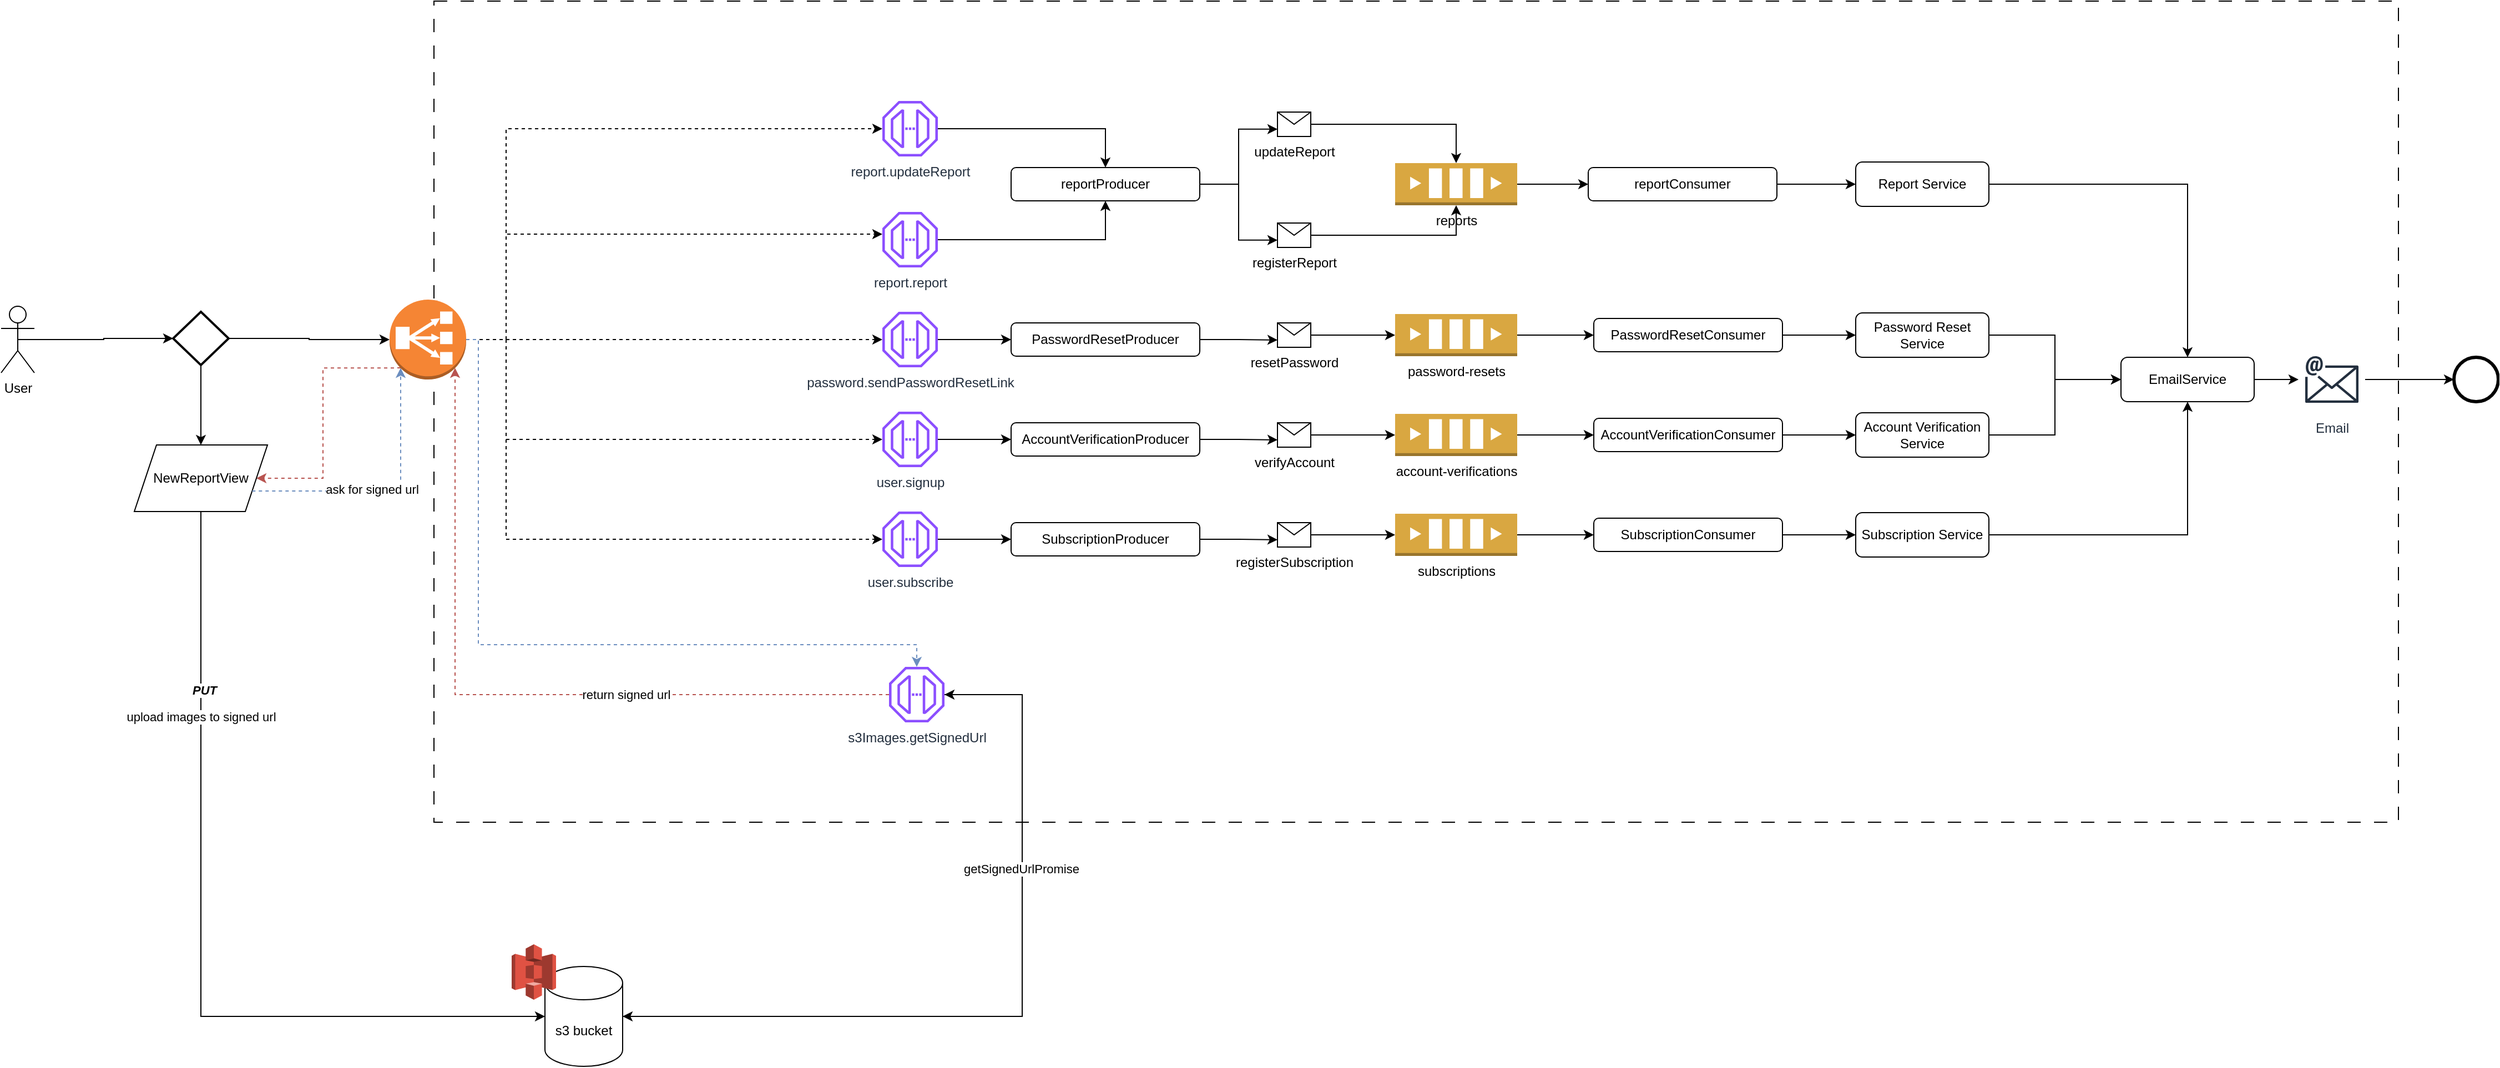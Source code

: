 <mxfile version="24.2.3" type="github">
  <diagram name="Page-1" id="v0tTaWyq1nLYoC63SeAB">
    <mxGraphModel dx="2739" dy="2184" grid="1" gridSize="10" guides="1" tooltips="1" connect="1" arrows="1" fold="1" page="1" pageScale="1" pageWidth="827" pageHeight="1169" math="0" shadow="0">
      <root>
        <mxCell id="0" />
        <mxCell id="1" parent="0" />
        <mxCell id="fpXEtSabcTMRcEUNp3vz-118" value="" style="rounded=0;whiteSpace=wrap;html=1;fillColor=none;dashed=1;dashPattern=12 12;" vertex="1" parent="1">
          <mxGeometry x="-40" y="-50" width="1770" height="740" as="geometry" />
        </mxCell>
        <mxCell id="fpXEtSabcTMRcEUNp3vz-1" value="User" style="shape=umlActor;verticalLabelPosition=bottom;verticalAlign=top;html=1;outlineConnect=0;" vertex="1" parent="1">
          <mxGeometry x="-430" y="225" width="30" height="60" as="geometry" />
        </mxCell>
        <mxCell id="fpXEtSabcTMRcEUNp3vz-87" style="edgeStyle=orthogonalEdgeStyle;rounded=0;orthogonalLoop=1;jettySize=auto;html=1;dashed=1;" edge="1" parent="1" source="fpXEtSabcTMRcEUNp3vz-2" target="fpXEtSabcTMRcEUNp3vz-76">
          <mxGeometry relative="1" as="geometry">
            <Array as="points">
              <mxPoint x="25" y="65" />
            </Array>
          </mxGeometry>
        </mxCell>
        <mxCell id="fpXEtSabcTMRcEUNp3vz-88" style="edgeStyle=orthogonalEdgeStyle;rounded=0;orthogonalLoop=1;jettySize=auto;html=1;dashed=1;" edge="1" parent="1" source="fpXEtSabcTMRcEUNp3vz-2" target="fpXEtSabcTMRcEUNp3vz-63">
          <mxGeometry relative="1" as="geometry">
            <Array as="points">
              <mxPoint x="25" y="160" />
            </Array>
          </mxGeometry>
        </mxCell>
        <mxCell id="fpXEtSabcTMRcEUNp3vz-89" style="edgeStyle=orthogonalEdgeStyle;rounded=0;orthogonalLoop=1;jettySize=auto;html=1;dashed=1;" edge="1" parent="1" source="fpXEtSabcTMRcEUNp3vz-2" target="fpXEtSabcTMRcEUNp3vz-49">
          <mxGeometry relative="1" as="geometry" />
        </mxCell>
        <mxCell id="fpXEtSabcTMRcEUNp3vz-90" style="edgeStyle=orthogonalEdgeStyle;rounded=0;orthogonalLoop=1;jettySize=auto;html=1;dashed=1;" edge="1" parent="1" source="fpXEtSabcTMRcEUNp3vz-2" target="fpXEtSabcTMRcEUNp3vz-7">
          <mxGeometry relative="1" as="geometry">
            <Array as="points">
              <mxPoint x="25" y="345" />
            </Array>
          </mxGeometry>
        </mxCell>
        <mxCell id="fpXEtSabcTMRcEUNp3vz-91" style="edgeStyle=orthogonalEdgeStyle;rounded=0;orthogonalLoop=1;jettySize=auto;html=1;dashed=1;" edge="1" parent="1" source="fpXEtSabcTMRcEUNp3vz-2" target="fpXEtSabcTMRcEUNp3vz-31">
          <mxGeometry relative="1" as="geometry">
            <Array as="points">
              <mxPoint x="25" y="435" />
            </Array>
          </mxGeometry>
        </mxCell>
        <mxCell id="fpXEtSabcTMRcEUNp3vz-102" style="edgeStyle=orthogonalEdgeStyle;rounded=0;orthogonalLoop=1;jettySize=auto;html=1;dashed=1;fillColor=#dae8fc;strokeColor=#6c8ebf;" edge="1" parent="1" source="fpXEtSabcTMRcEUNp3vz-2" target="fpXEtSabcTMRcEUNp3vz-94">
          <mxGeometry relative="1" as="geometry">
            <Array as="points">
              <mxPoint y="255" />
              <mxPoint y="530" />
              <mxPoint x="395" y="530" />
            </Array>
          </mxGeometry>
        </mxCell>
        <mxCell id="fpXEtSabcTMRcEUNp3vz-111" style="edgeStyle=orthogonalEdgeStyle;rounded=0;orthogonalLoop=1;jettySize=auto;html=1;entryX=1;entryY=0.5;entryDx=0;entryDy=0;dashed=1;fillColor=#f8cecc;strokeColor=#b85450;exitX=0.145;exitY=0.855;exitDx=0;exitDy=0;exitPerimeter=0;" edge="1" parent="1" source="fpXEtSabcTMRcEUNp3vz-2" target="fpXEtSabcTMRcEUNp3vz-93">
          <mxGeometry relative="1" as="geometry">
            <mxPoint x="-110.0" y="255" as="sourcePoint" />
            <Array as="points">
              <mxPoint x="-140" y="281" />
              <mxPoint x="-140" y="380" />
            </Array>
          </mxGeometry>
        </mxCell>
        <mxCell id="fpXEtSabcTMRcEUNp3vz-41" style="edgeStyle=orthogonalEdgeStyle;rounded=0;orthogonalLoop=1;jettySize=auto;html=1;entryX=0;entryY=0.5;entryDx=0;entryDy=0;" edge="1" parent="1" source="fpXEtSabcTMRcEUNp3vz-5" target="fpXEtSabcTMRcEUNp3vz-12">
          <mxGeometry relative="1" as="geometry" />
        </mxCell>
        <mxCell id="fpXEtSabcTMRcEUNp3vz-5" value="account-verifications" style="outlineConnect=0;dashed=0;verticalLabelPosition=bottom;verticalAlign=top;align=center;html=1;shape=mxgraph.aws3.queue;fillColor=#D9A741;gradientColor=none;" vertex="1" parent="1">
          <mxGeometry x="826" y="322" width="110" height="38" as="geometry" />
        </mxCell>
        <mxCell id="fpXEtSabcTMRcEUNp3vz-25" value="" style="edgeStyle=orthogonalEdgeStyle;rounded=0;orthogonalLoop=1;jettySize=auto;html=1;entryX=0;entryY=0.5;entryDx=0;entryDy=0;" edge="1" parent="1" source="fpXEtSabcTMRcEUNp3vz-6" target="fpXEtSabcTMRcEUNp3vz-24">
          <mxGeometry relative="1" as="geometry" />
        </mxCell>
        <mxCell id="fpXEtSabcTMRcEUNp3vz-6" value="Account Verification Service" style="rounded=1;whiteSpace=wrap;html=1;" vertex="1" parent="1">
          <mxGeometry x="1241" y="321" width="120" height="40" as="geometry" />
        </mxCell>
        <mxCell id="fpXEtSabcTMRcEUNp3vz-9" value="" style="edgeStyle=orthogonalEdgeStyle;rounded=0;orthogonalLoop=1;jettySize=auto;html=1;" edge="1" parent="1" source="fpXEtSabcTMRcEUNp3vz-7" target="fpXEtSabcTMRcEUNp3vz-8">
          <mxGeometry relative="1" as="geometry" />
        </mxCell>
        <mxCell id="fpXEtSabcTMRcEUNp3vz-7" value="user.signup" style="sketch=0;outlineConnect=0;fontColor=#232F3E;gradientColor=none;fillColor=#8C4FFF;strokeColor=none;dashed=0;verticalLabelPosition=bottom;verticalAlign=top;align=center;html=1;fontSize=12;fontStyle=0;aspect=fixed;pointerEvents=1;shape=mxgraph.aws4.endpoint;" vertex="1" parent="1">
          <mxGeometry x="364" y="320" width="50" height="50" as="geometry" />
        </mxCell>
        <mxCell id="fpXEtSabcTMRcEUNp3vz-20" style="edgeStyle=orthogonalEdgeStyle;rounded=0;orthogonalLoop=1;jettySize=auto;html=1;entryX=0;entryY=0.7;entryDx=0;entryDy=0;" edge="1" parent="1" source="fpXEtSabcTMRcEUNp3vz-8" target="fpXEtSabcTMRcEUNp3vz-17">
          <mxGeometry relative="1" as="geometry" />
        </mxCell>
        <mxCell id="fpXEtSabcTMRcEUNp3vz-8" value="AccountVerificationProducer" style="rounded=1;whiteSpace=wrap;html=1;" vertex="1" parent="1">
          <mxGeometry x="480" y="330" width="170" height="30" as="geometry" />
        </mxCell>
        <mxCell id="fpXEtSabcTMRcEUNp3vz-23" value="" style="edgeStyle=orthogonalEdgeStyle;rounded=0;orthogonalLoop=1;jettySize=auto;html=1;" edge="1" parent="1" source="fpXEtSabcTMRcEUNp3vz-12" target="fpXEtSabcTMRcEUNp3vz-6">
          <mxGeometry relative="1" as="geometry" />
        </mxCell>
        <mxCell id="fpXEtSabcTMRcEUNp3vz-12" value="AccountVerificationConsumer" style="rounded=1;whiteSpace=wrap;html=1;" vertex="1" parent="1">
          <mxGeometry x="1005" y="326" width="170" height="30" as="geometry" />
        </mxCell>
        <mxCell id="fpXEtSabcTMRcEUNp3vz-19" style="edgeStyle=orthogonalEdgeStyle;rounded=0;orthogonalLoop=1;jettySize=auto;html=1;entryX=0;entryY=0.5;entryDx=0;entryDy=0;entryPerimeter=0;exitX=1;exitY=0.5;exitDx=0;exitDy=0;" edge="1" parent="1" source="fpXEtSabcTMRcEUNp3vz-17" target="fpXEtSabcTMRcEUNp3vz-5">
          <mxGeometry relative="1" as="geometry" />
        </mxCell>
        <mxCell id="fpXEtSabcTMRcEUNp3vz-17" value="verifyAccount" style="shape=message;html=1;html=1;outlineConnect=0;labelPosition=center;verticalLabelPosition=bottom;align=center;verticalAlign=top;" vertex="1" parent="1">
          <mxGeometry x="720" y="330" width="30" height="22" as="geometry" />
        </mxCell>
        <mxCell id="fpXEtSabcTMRcEUNp3vz-121" style="edgeStyle=orthogonalEdgeStyle;rounded=0;orthogonalLoop=1;jettySize=auto;html=1;" edge="1" parent="1" source="fpXEtSabcTMRcEUNp3vz-24" target="fpXEtSabcTMRcEUNp3vz-120">
          <mxGeometry relative="1" as="geometry" />
        </mxCell>
        <mxCell id="fpXEtSabcTMRcEUNp3vz-24" value="EmailService" style="rounded=1;whiteSpace=wrap;html=1;" vertex="1" parent="1">
          <mxGeometry x="1480" y="271" width="120" height="40" as="geometry" />
        </mxCell>
        <mxCell id="fpXEtSabcTMRcEUNp3vz-27" value="" style="edgeStyle=orthogonalEdgeStyle;rounded=0;orthogonalLoop=1;jettySize=auto;html=1;" edge="1" parent="1" source="fpXEtSabcTMRcEUNp3vz-28" target="fpXEtSabcTMRcEUNp3vz-36">
          <mxGeometry relative="1" as="geometry" />
        </mxCell>
        <mxCell id="fpXEtSabcTMRcEUNp3vz-28" value="subscriptions" style="outlineConnect=0;dashed=0;verticalLabelPosition=bottom;verticalAlign=top;align=center;html=1;shape=mxgraph.aws3.queue;fillColor=#D9A741;gradientColor=none;" vertex="1" parent="1">
          <mxGeometry x="826" y="412" width="110" height="38" as="geometry" />
        </mxCell>
        <mxCell id="fpXEtSabcTMRcEUNp3vz-44" style="edgeStyle=orthogonalEdgeStyle;rounded=0;orthogonalLoop=1;jettySize=auto;html=1;entryX=0.5;entryY=1;entryDx=0;entryDy=0;" edge="1" parent="1" source="fpXEtSabcTMRcEUNp3vz-29" target="fpXEtSabcTMRcEUNp3vz-24">
          <mxGeometry relative="1" as="geometry" />
        </mxCell>
        <mxCell id="fpXEtSabcTMRcEUNp3vz-29" value="Subscription Service" style="rounded=1;whiteSpace=wrap;html=1;" vertex="1" parent="1">
          <mxGeometry x="1241" y="411" width="120" height="40" as="geometry" />
        </mxCell>
        <mxCell id="fpXEtSabcTMRcEUNp3vz-30" value="" style="edgeStyle=orthogonalEdgeStyle;rounded=0;orthogonalLoop=1;jettySize=auto;html=1;" edge="1" parent="1" source="fpXEtSabcTMRcEUNp3vz-31" target="fpXEtSabcTMRcEUNp3vz-33">
          <mxGeometry relative="1" as="geometry" />
        </mxCell>
        <mxCell id="fpXEtSabcTMRcEUNp3vz-31" value="user.subscribe" style="sketch=0;outlineConnect=0;fontColor=#232F3E;gradientColor=none;fillColor=#8C4FFF;strokeColor=none;dashed=0;verticalLabelPosition=bottom;verticalAlign=top;align=center;html=1;fontSize=12;fontStyle=0;aspect=fixed;pointerEvents=1;shape=mxgraph.aws4.endpoint;" vertex="1" parent="1">
          <mxGeometry x="364" y="410" width="50" height="50" as="geometry" />
        </mxCell>
        <mxCell id="fpXEtSabcTMRcEUNp3vz-32" style="edgeStyle=orthogonalEdgeStyle;rounded=0;orthogonalLoop=1;jettySize=auto;html=1;entryX=0;entryY=0.7;entryDx=0;entryDy=0;" edge="1" parent="1" source="fpXEtSabcTMRcEUNp3vz-33" target="fpXEtSabcTMRcEUNp3vz-38">
          <mxGeometry relative="1" as="geometry" />
        </mxCell>
        <mxCell id="fpXEtSabcTMRcEUNp3vz-33" value="SubscriptionProducer" style="rounded=1;whiteSpace=wrap;html=1;" vertex="1" parent="1">
          <mxGeometry x="480" y="420" width="170" height="30" as="geometry" />
        </mxCell>
        <mxCell id="fpXEtSabcTMRcEUNp3vz-34" value="" style="shape=image;verticalLabelPosition=bottom;labelBackgroundColor=default;verticalAlign=top;aspect=fixed;imageAspect=0;image=https://pbs.twimg.com/profile_images/1223261138059780097/eH73w5lN_400x400.jpg;" vertex="1" parent="1">
          <mxGeometry x="460" y="388" width="40" height="40" as="geometry" />
        </mxCell>
        <mxCell id="fpXEtSabcTMRcEUNp3vz-35" value="" style="edgeStyle=orthogonalEdgeStyle;rounded=0;orthogonalLoop=1;jettySize=auto;html=1;" edge="1" parent="1" source="fpXEtSabcTMRcEUNp3vz-36" target="fpXEtSabcTMRcEUNp3vz-29">
          <mxGeometry relative="1" as="geometry" />
        </mxCell>
        <mxCell id="fpXEtSabcTMRcEUNp3vz-36" value="SubscriptionConsumer" style="rounded=1;whiteSpace=wrap;html=1;" vertex="1" parent="1">
          <mxGeometry x="1005" y="416" width="170" height="30" as="geometry" />
        </mxCell>
        <mxCell id="fpXEtSabcTMRcEUNp3vz-37" style="edgeStyle=orthogonalEdgeStyle;rounded=0;orthogonalLoop=1;jettySize=auto;html=1;entryX=0;entryY=0.5;entryDx=0;entryDy=0;entryPerimeter=0;exitX=1;exitY=0.5;exitDx=0;exitDy=0;" edge="1" parent="1" source="fpXEtSabcTMRcEUNp3vz-38" target="fpXEtSabcTMRcEUNp3vz-28">
          <mxGeometry relative="1" as="geometry" />
        </mxCell>
        <mxCell id="fpXEtSabcTMRcEUNp3vz-38" value="registerSubscription" style="shape=message;html=1;html=1;outlineConnect=0;labelPosition=center;verticalLabelPosition=bottom;align=center;verticalAlign=top;" vertex="1" parent="1">
          <mxGeometry x="720" y="420" width="30" height="22" as="geometry" />
        </mxCell>
        <mxCell id="fpXEtSabcTMRcEUNp3vz-39" value="" style="shape=image;verticalLabelPosition=bottom;labelBackgroundColor=default;verticalAlign=top;aspect=fixed;imageAspect=0;image=https://pbs.twimg.com/profile_images/1223261138059780097/eH73w5lN_400x400.jpg;" vertex="1" parent="1">
          <mxGeometry x="980" y="380" width="40" height="40" as="geometry" />
        </mxCell>
        <mxCell id="fpXEtSabcTMRcEUNp3vz-42" value="" style="shape=image;verticalLabelPosition=bottom;labelBackgroundColor=default;verticalAlign=top;aspect=fixed;imageAspect=0;image=https://pbs.twimg.com/profile_images/1223261138059780097/eH73w5lN_400x400.jpg;" vertex="1" parent="1">
          <mxGeometry x="980" y="290" width="40" height="40" as="geometry" />
        </mxCell>
        <mxCell id="fpXEtSabcTMRcEUNp3vz-43" value="" style="shape=image;verticalLabelPosition=bottom;labelBackgroundColor=default;verticalAlign=top;aspect=fixed;imageAspect=0;image=https://pbs.twimg.com/profile_images/1223261138059780097/eH73w5lN_400x400.jpg;" vertex="1" parent="1">
          <mxGeometry x="460" y="300" width="40" height="40" as="geometry" />
        </mxCell>
        <mxCell id="fpXEtSabcTMRcEUNp3vz-45" style="edgeStyle=orthogonalEdgeStyle;rounded=0;orthogonalLoop=1;jettySize=auto;html=1;entryX=0;entryY=0.5;entryDx=0;entryDy=0;" edge="1" parent="1" source="fpXEtSabcTMRcEUNp3vz-46" target="fpXEtSabcTMRcEUNp3vz-53">
          <mxGeometry relative="1" as="geometry" />
        </mxCell>
        <mxCell id="fpXEtSabcTMRcEUNp3vz-46" value="password-resets" style="outlineConnect=0;dashed=0;verticalLabelPosition=bottom;verticalAlign=top;align=center;html=1;shape=mxgraph.aws3.queue;fillColor=#D9A741;gradientColor=none;" vertex="1" parent="1">
          <mxGeometry x="826" y="232" width="110" height="38" as="geometry" />
        </mxCell>
        <mxCell id="fpXEtSabcTMRcEUNp3vz-85" style="edgeStyle=orthogonalEdgeStyle;rounded=0;orthogonalLoop=1;jettySize=auto;html=1;entryX=0;entryY=0.5;entryDx=0;entryDy=0;" edge="1" parent="1" source="fpXEtSabcTMRcEUNp3vz-47" target="fpXEtSabcTMRcEUNp3vz-24">
          <mxGeometry relative="1" as="geometry" />
        </mxCell>
        <mxCell id="fpXEtSabcTMRcEUNp3vz-47" value="Password Reset Service" style="rounded=1;whiteSpace=wrap;html=1;" vertex="1" parent="1">
          <mxGeometry x="1241" y="231" width="120" height="40" as="geometry" />
        </mxCell>
        <mxCell id="fpXEtSabcTMRcEUNp3vz-48" value="" style="edgeStyle=orthogonalEdgeStyle;rounded=0;orthogonalLoop=1;jettySize=auto;html=1;" edge="1" parent="1" source="fpXEtSabcTMRcEUNp3vz-49" target="fpXEtSabcTMRcEUNp3vz-51">
          <mxGeometry relative="1" as="geometry" />
        </mxCell>
        <mxCell id="fpXEtSabcTMRcEUNp3vz-49" value="password.sendPasswordResetLink" style="sketch=0;outlineConnect=0;fontColor=#232F3E;gradientColor=none;fillColor=#8C4FFF;strokeColor=none;dashed=0;verticalLabelPosition=bottom;verticalAlign=top;align=center;html=1;fontSize=12;fontStyle=0;aspect=fixed;pointerEvents=1;shape=mxgraph.aws4.endpoint;" vertex="1" parent="1">
          <mxGeometry x="364" y="230" width="50" height="50" as="geometry" />
        </mxCell>
        <mxCell id="fpXEtSabcTMRcEUNp3vz-50" style="edgeStyle=orthogonalEdgeStyle;rounded=0;orthogonalLoop=1;jettySize=auto;html=1;entryX=0;entryY=0.7;entryDx=0;entryDy=0;" edge="1" parent="1" source="fpXEtSabcTMRcEUNp3vz-51" target="fpXEtSabcTMRcEUNp3vz-55">
          <mxGeometry relative="1" as="geometry" />
        </mxCell>
        <mxCell id="fpXEtSabcTMRcEUNp3vz-51" value="PasswordResetProducer" style="rounded=1;whiteSpace=wrap;html=1;" vertex="1" parent="1">
          <mxGeometry x="480" y="240" width="170" height="30" as="geometry" />
        </mxCell>
        <mxCell id="fpXEtSabcTMRcEUNp3vz-52" value="" style="edgeStyle=orthogonalEdgeStyle;rounded=0;orthogonalLoop=1;jettySize=auto;html=1;" edge="1" parent="1" source="fpXEtSabcTMRcEUNp3vz-53" target="fpXEtSabcTMRcEUNp3vz-47">
          <mxGeometry relative="1" as="geometry" />
        </mxCell>
        <mxCell id="fpXEtSabcTMRcEUNp3vz-53" value="PasswordResetConsumer" style="rounded=1;whiteSpace=wrap;html=1;" vertex="1" parent="1">
          <mxGeometry x="1005" y="236" width="170" height="30" as="geometry" />
        </mxCell>
        <mxCell id="fpXEtSabcTMRcEUNp3vz-54" style="edgeStyle=orthogonalEdgeStyle;rounded=0;orthogonalLoop=1;jettySize=auto;html=1;entryX=0;entryY=0.5;entryDx=0;entryDy=0;entryPerimeter=0;exitX=1;exitY=0.5;exitDx=0;exitDy=0;" edge="1" parent="1" source="fpXEtSabcTMRcEUNp3vz-55" target="fpXEtSabcTMRcEUNp3vz-46">
          <mxGeometry relative="1" as="geometry" />
        </mxCell>
        <mxCell id="fpXEtSabcTMRcEUNp3vz-55" value="resetPassword" style="shape=message;html=1;html=1;outlineConnect=0;labelPosition=center;verticalLabelPosition=bottom;align=center;verticalAlign=top;" vertex="1" parent="1">
          <mxGeometry x="720" y="240" width="30" height="22" as="geometry" />
        </mxCell>
        <mxCell id="fpXEtSabcTMRcEUNp3vz-56" value="" style="shape=image;verticalLabelPosition=bottom;labelBackgroundColor=default;verticalAlign=top;aspect=fixed;imageAspect=0;image=https://pbs.twimg.com/profile_images/1223261138059780097/eH73w5lN_400x400.jpg;" vertex="1" parent="1">
          <mxGeometry x="980" y="200" width="40" height="40" as="geometry" />
        </mxCell>
        <mxCell id="fpXEtSabcTMRcEUNp3vz-57" value="" style="shape=image;verticalLabelPosition=bottom;labelBackgroundColor=default;verticalAlign=top;aspect=fixed;imageAspect=0;image=https://pbs.twimg.com/profile_images/1223261138059780097/eH73w5lN_400x400.jpg;" vertex="1" parent="1">
          <mxGeometry x="460" y="210" width="40" height="40" as="geometry" />
        </mxCell>
        <mxCell id="fpXEtSabcTMRcEUNp3vz-60" value="reports" style="outlineConnect=0;dashed=0;verticalLabelPosition=bottom;verticalAlign=top;align=center;html=1;shape=mxgraph.aws3.queue;fillColor=#D9A741;gradientColor=none;" vertex="1" parent="1">
          <mxGeometry x="826" y="96" width="110" height="38" as="geometry" />
        </mxCell>
        <mxCell id="fpXEtSabcTMRcEUNp3vz-62" value="" style="edgeStyle=orthogonalEdgeStyle;rounded=0;orthogonalLoop=1;jettySize=auto;html=1;entryX=0.5;entryY=1;entryDx=0;entryDy=0;" edge="1" parent="1" source="fpXEtSabcTMRcEUNp3vz-63" target="fpXEtSabcTMRcEUNp3vz-78">
          <mxGeometry relative="1" as="geometry">
            <mxPoint x="480" y="165" as="targetPoint" />
          </mxGeometry>
        </mxCell>
        <mxCell id="fpXEtSabcTMRcEUNp3vz-63" value="report.report" style="sketch=0;outlineConnect=0;fontColor=#232F3E;gradientColor=none;fillColor=#8C4FFF;strokeColor=none;dashed=0;verticalLabelPosition=bottom;verticalAlign=top;align=center;html=1;fontSize=12;fontStyle=0;aspect=fixed;pointerEvents=1;shape=mxgraph.aws4.endpoint;" vertex="1" parent="1">
          <mxGeometry x="364" y="140" width="50" height="50" as="geometry" />
        </mxCell>
        <mxCell id="fpXEtSabcTMRcEUNp3vz-64" style="edgeStyle=orthogonalEdgeStyle;rounded=0;orthogonalLoop=1;jettySize=auto;html=1;entryX=0;entryY=0.7;entryDx=0;entryDy=0;exitX=1;exitY=0.5;exitDx=0;exitDy=0;" edge="1" parent="1" source="fpXEtSabcTMRcEUNp3vz-78" target="fpXEtSabcTMRcEUNp3vz-69">
          <mxGeometry relative="1" as="geometry">
            <mxPoint x="650" y="165" as="sourcePoint" />
          </mxGeometry>
        </mxCell>
        <mxCell id="fpXEtSabcTMRcEUNp3vz-68" style="edgeStyle=orthogonalEdgeStyle;rounded=0;orthogonalLoop=1;jettySize=auto;html=1;entryX=0.5;entryY=1;entryDx=0;entryDy=0;entryPerimeter=0;exitX=1;exitY=0.5;exitDx=0;exitDy=0;" edge="1" parent="1" source="fpXEtSabcTMRcEUNp3vz-69" target="fpXEtSabcTMRcEUNp3vz-60">
          <mxGeometry relative="1" as="geometry" />
        </mxCell>
        <mxCell id="fpXEtSabcTMRcEUNp3vz-69" value="registerReport" style="shape=message;html=1;html=1;outlineConnect=0;labelPosition=center;verticalLabelPosition=bottom;align=center;verticalAlign=top;" vertex="1" parent="1">
          <mxGeometry x="720" y="150" width="30" height="22" as="geometry" />
        </mxCell>
        <mxCell id="fpXEtSabcTMRcEUNp3vz-72" style="edgeStyle=orthogonalEdgeStyle;rounded=0;orthogonalLoop=1;jettySize=auto;html=1;entryX=0;entryY=0.5;entryDx=0;entryDy=0;exitX=1;exitY=0.5;exitDx=0;exitDy=0;exitPerimeter=0;" edge="1" parent="1" source="fpXEtSabcTMRcEUNp3vz-60" target="fpXEtSabcTMRcEUNp3vz-80">
          <mxGeometry relative="1" as="geometry">
            <mxPoint x="936" y="61" as="sourcePoint" />
          </mxGeometry>
        </mxCell>
        <mxCell id="fpXEtSabcTMRcEUNp3vz-86" style="edgeStyle=orthogonalEdgeStyle;rounded=0;orthogonalLoop=1;jettySize=auto;html=1;" edge="1" parent="1" source="fpXEtSabcTMRcEUNp3vz-74" target="fpXEtSabcTMRcEUNp3vz-24">
          <mxGeometry relative="1" as="geometry" />
        </mxCell>
        <mxCell id="fpXEtSabcTMRcEUNp3vz-74" value="Report Service" style="rounded=1;whiteSpace=wrap;html=1;" vertex="1" parent="1">
          <mxGeometry x="1241" y="95" width="120" height="40" as="geometry" />
        </mxCell>
        <mxCell id="fpXEtSabcTMRcEUNp3vz-75" value="" style="edgeStyle=orthogonalEdgeStyle;rounded=0;orthogonalLoop=1;jettySize=auto;html=1;" edge="1" parent="1" source="fpXEtSabcTMRcEUNp3vz-76" target="fpXEtSabcTMRcEUNp3vz-78">
          <mxGeometry relative="1" as="geometry" />
        </mxCell>
        <mxCell id="fpXEtSabcTMRcEUNp3vz-76" value="report.updateReport" style="sketch=0;outlineConnect=0;fontColor=#232F3E;gradientColor=none;fillColor=#8C4FFF;strokeColor=none;dashed=0;verticalLabelPosition=bottom;verticalAlign=top;align=center;html=1;fontSize=12;fontStyle=0;aspect=fixed;pointerEvents=1;shape=mxgraph.aws4.endpoint;" vertex="1" parent="1">
          <mxGeometry x="364" y="40" width="50" height="50" as="geometry" />
        </mxCell>
        <mxCell id="fpXEtSabcTMRcEUNp3vz-77" style="edgeStyle=orthogonalEdgeStyle;rounded=0;orthogonalLoop=1;jettySize=auto;html=1;entryX=0;entryY=0.7;entryDx=0;entryDy=0;" edge="1" parent="1" source="fpXEtSabcTMRcEUNp3vz-78" target="fpXEtSabcTMRcEUNp3vz-82">
          <mxGeometry relative="1" as="geometry" />
        </mxCell>
        <mxCell id="fpXEtSabcTMRcEUNp3vz-78" value="reportProducer" style="rounded=1;whiteSpace=wrap;html=1;" vertex="1" parent="1">
          <mxGeometry x="480" y="100" width="170" height="30" as="geometry" />
        </mxCell>
        <mxCell id="fpXEtSabcTMRcEUNp3vz-79" value="" style="edgeStyle=orthogonalEdgeStyle;rounded=0;orthogonalLoop=1;jettySize=auto;html=1;" edge="1" parent="1" source="fpXEtSabcTMRcEUNp3vz-80" target="fpXEtSabcTMRcEUNp3vz-74">
          <mxGeometry relative="1" as="geometry" />
        </mxCell>
        <mxCell id="fpXEtSabcTMRcEUNp3vz-80" value="reportConsumer" style="rounded=1;whiteSpace=wrap;html=1;" vertex="1" parent="1">
          <mxGeometry x="1000" y="100" width="170" height="30" as="geometry" />
        </mxCell>
        <mxCell id="fpXEtSabcTMRcEUNp3vz-81" style="edgeStyle=orthogonalEdgeStyle;rounded=0;orthogonalLoop=1;jettySize=auto;html=1;entryX=0.5;entryY=0;entryDx=0;entryDy=0;entryPerimeter=0;exitX=1;exitY=0.5;exitDx=0;exitDy=0;" edge="1" parent="1" source="fpXEtSabcTMRcEUNp3vz-82" target="fpXEtSabcTMRcEUNp3vz-60">
          <mxGeometry relative="1" as="geometry">
            <mxPoint x="826" y="61" as="targetPoint" />
          </mxGeometry>
        </mxCell>
        <mxCell id="fpXEtSabcTMRcEUNp3vz-82" value="updateReport" style="shape=message;html=1;html=1;outlineConnect=0;labelPosition=center;verticalLabelPosition=bottom;align=center;verticalAlign=top;" vertex="1" parent="1">
          <mxGeometry x="720" y="50" width="30" height="22" as="geometry" />
        </mxCell>
        <mxCell id="fpXEtSabcTMRcEUNp3vz-83" value="" style="shape=image;verticalLabelPosition=bottom;labelBackgroundColor=default;verticalAlign=top;aspect=fixed;imageAspect=0;image=https://pbs.twimg.com/profile_images/1223261138059780097/eH73w5lN_400x400.jpg;" vertex="1" parent="1">
          <mxGeometry x="980" y="72" width="40" height="40" as="geometry" />
        </mxCell>
        <mxCell id="fpXEtSabcTMRcEUNp3vz-84" value="" style="shape=image;verticalLabelPosition=bottom;labelBackgroundColor=default;verticalAlign=top;aspect=fixed;imageAspect=0;image=https://pbs.twimg.com/profile_images/1223261138059780097/eH73w5lN_400x400.jpg;" vertex="1" parent="1">
          <mxGeometry x="460" y="20" width="40" height="40" as="geometry" />
        </mxCell>
        <mxCell id="fpXEtSabcTMRcEUNp3vz-93" value="NewReportView" style="shape=parallelogram;perimeter=parallelogramPerimeter;whiteSpace=wrap;html=1;fixedSize=1;" vertex="1" parent="1">
          <mxGeometry x="-310" y="350" width="120" height="60" as="geometry" />
        </mxCell>
        <mxCell id="fpXEtSabcTMRcEUNp3vz-94" value="s3Images.getSignedUrl" style="sketch=0;outlineConnect=0;fontColor=#232F3E;gradientColor=none;fillColor=#8C4FFF;strokeColor=none;dashed=0;verticalLabelPosition=bottom;verticalAlign=top;align=center;html=1;fontSize=12;fontStyle=0;aspect=fixed;pointerEvents=1;shape=mxgraph.aws4.endpoint;" vertex="1" parent="1">
          <mxGeometry x="370" y="550" width="50" height="50" as="geometry" />
        </mxCell>
        <mxCell id="fpXEtSabcTMRcEUNp3vz-98" style="edgeStyle=orthogonalEdgeStyle;rounded=0;orthogonalLoop=1;jettySize=auto;html=1;exitX=0.5;exitY=0.5;exitDx=0;exitDy=0;exitPerimeter=0;entryX=0;entryY=0.5;entryDx=0;entryDy=0;entryPerimeter=0;" edge="1" parent="1" source="fpXEtSabcTMRcEUNp3vz-1" target="fpXEtSabcTMRcEUNp3vz-128">
          <mxGeometry relative="1" as="geometry">
            <mxPoint x="-110.0" y="255" as="targetPoint" />
          </mxGeometry>
        </mxCell>
        <mxCell id="fpXEtSabcTMRcEUNp3vz-101" style="edgeStyle=orthogonalEdgeStyle;rounded=0;orthogonalLoop=1;jettySize=auto;html=1;entryX=0.145;entryY=0.855;entryDx=0;entryDy=0;entryPerimeter=0;dashed=1;fillColor=#dae8fc;strokeColor=#6c8ebf;exitX=1;exitY=0.75;exitDx=0;exitDy=0;" edge="1" parent="1" source="fpXEtSabcTMRcEUNp3vz-93" target="fpXEtSabcTMRcEUNp3vz-2">
          <mxGeometry relative="1" as="geometry">
            <mxPoint x="-110.0" y="255" as="targetPoint" />
          </mxGeometry>
        </mxCell>
        <mxCell id="fpXEtSabcTMRcEUNp3vz-124" value="ask for signed url" style="edgeLabel;html=1;align=center;verticalAlign=middle;resizable=0;points=[];" vertex="1" connectable="0" parent="fpXEtSabcTMRcEUNp3vz-101">
          <mxGeometry x="-0.124" y="2" relative="1" as="geometry">
            <mxPoint x="1" as="offset" />
          </mxGeometry>
        </mxCell>
        <mxCell id="fpXEtSabcTMRcEUNp3vz-107" style="edgeStyle=orthogonalEdgeStyle;rounded=0;orthogonalLoop=1;jettySize=auto;html=1;" edge="1" parent="1" source="fpXEtSabcTMRcEUNp3vz-105" target="fpXEtSabcTMRcEUNp3vz-94">
          <mxGeometry relative="1" as="geometry">
            <Array as="points">
              <mxPoint x="490" y="865" />
              <mxPoint x="490" y="575" />
            </Array>
          </mxGeometry>
        </mxCell>
        <mxCell id="fpXEtSabcTMRcEUNp3vz-105" value="s3 bucket" style="shape=cylinder3;whiteSpace=wrap;html=1;boundedLbl=1;backgroundOutline=1;size=15;" vertex="1" parent="1">
          <mxGeometry x="60" y="820" width="70" height="90" as="geometry" />
        </mxCell>
        <mxCell id="fpXEtSabcTMRcEUNp3vz-103" value="" style="outlineConnect=0;dashed=0;verticalLabelPosition=bottom;verticalAlign=top;align=center;html=1;shape=mxgraph.aws3.s3;fillColor=#E05243;gradientColor=none;" vertex="1" parent="1">
          <mxGeometry x="30" y="800" width="40" height="50" as="geometry" />
        </mxCell>
        <mxCell id="fpXEtSabcTMRcEUNp3vz-106" style="edgeStyle=orthogonalEdgeStyle;rounded=0;orthogonalLoop=1;jettySize=auto;html=1;entryX=1;entryY=0.5;entryDx=0;entryDy=0;entryPerimeter=0;" edge="1" parent="1" source="fpXEtSabcTMRcEUNp3vz-94" target="fpXEtSabcTMRcEUNp3vz-105">
          <mxGeometry relative="1" as="geometry">
            <Array as="points">
              <mxPoint x="490" y="575" />
              <mxPoint x="490" y="865" />
            </Array>
          </mxGeometry>
        </mxCell>
        <mxCell id="fpXEtSabcTMRcEUNp3vz-108" value="getSignedUrlPromise" style="edgeLabel;html=1;align=center;verticalAlign=middle;resizable=0;points=[];" vertex="1" connectable="0" parent="fpXEtSabcTMRcEUNp3vz-106">
          <mxGeometry x="-0.369" y="-1" relative="1" as="geometry">
            <mxPoint as="offset" />
          </mxGeometry>
        </mxCell>
        <mxCell id="fpXEtSabcTMRcEUNp3vz-109" style="edgeStyle=orthogonalEdgeStyle;rounded=0;orthogonalLoop=1;jettySize=auto;html=1;entryX=0.855;entryY=0.855;entryDx=0;entryDy=0;entryPerimeter=0;dashed=1;fillColor=#f8cecc;strokeColor=#b85450;" edge="1" parent="1" source="fpXEtSabcTMRcEUNp3vz-94" target="fpXEtSabcTMRcEUNp3vz-2">
          <mxGeometry relative="1" as="geometry">
            <mxPoint x="340" y="590" as="sourcePoint" />
            <Array as="points">
              <mxPoint x="-21" y="575" />
            </Array>
          </mxGeometry>
        </mxCell>
        <mxCell id="fpXEtSabcTMRcEUNp3vz-125" value="return signed url" style="edgeLabel;html=1;align=center;verticalAlign=middle;resizable=0;points=[];" vertex="1" connectable="0" parent="fpXEtSabcTMRcEUNp3vz-109">
          <mxGeometry x="-0.309" relative="1" as="geometry">
            <mxPoint as="offset" />
          </mxGeometry>
        </mxCell>
        <mxCell id="fpXEtSabcTMRcEUNp3vz-113" style="edgeStyle=orthogonalEdgeStyle;rounded=0;orthogonalLoop=1;jettySize=auto;html=1;entryX=0;entryY=0.5;entryDx=0;entryDy=0;entryPerimeter=0;exitX=0.5;exitY=1;exitDx=0;exitDy=0;" edge="1" parent="1" source="fpXEtSabcTMRcEUNp3vz-93" target="fpXEtSabcTMRcEUNp3vz-105">
          <mxGeometry relative="1" as="geometry">
            <Array as="points">
              <mxPoint x="-250" y="865" />
            </Array>
          </mxGeometry>
        </mxCell>
        <mxCell id="fpXEtSabcTMRcEUNp3vz-115" value="upload images to signed url" style="edgeLabel;html=1;align=center;verticalAlign=middle;resizable=0;points=[];" vertex="1" connectable="0" parent="fpXEtSabcTMRcEUNp3vz-113">
          <mxGeometry x="-0.518" relative="1" as="geometry">
            <mxPoint as="offset" />
          </mxGeometry>
        </mxCell>
        <mxCell id="fpXEtSabcTMRcEUNp3vz-127" value="&lt;i&gt;PUT&lt;/i&gt;" style="edgeLabel;html=1;align=center;verticalAlign=middle;resizable=0;points=[];fontStyle=1" vertex="1" connectable="0" parent="fpXEtSabcTMRcEUNp3vz-113">
          <mxGeometry x="-0.702" y="3" relative="1" as="geometry">
            <mxPoint y="47" as="offset" />
          </mxGeometry>
        </mxCell>
        <mxCell id="fpXEtSabcTMRcEUNp3vz-2" value="" style="outlineConnect=0;dashed=0;verticalLabelPosition=bottom;verticalAlign=top;align=center;html=1;shape=mxgraph.aws3.classic_load_balancer;fillColor=#F58534;gradientColor=none;" vertex="1" parent="1">
          <mxGeometry x="-80" y="219" width="69" height="72" as="geometry" />
        </mxCell>
        <mxCell id="fpXEtSabcTMRcEUNp3vz-122" style="edgeStyle=orthogonalEdgeStyle;rounded=0;orthogonalLoop=1;jettySize=auto;html=1;entryX=0;entryY=0.5;entryDx=0;entryDy=0;entryPerimeter=0;" edge="1" parent="1" source="fpXEtSabcTMRcEUNp3vz-120" target="fpXEtSabcTMRcEUNp3vz-123">
          <mxGeometry relative="1" as="geometry">
            <mxPoint x="1770" y="291" as="targetPoint" />
          </mxGeometry>
        </mxCell>
        <mxCell id="fpXEtSabcTMRcEUNp3vz-120" value="Email" style="sketch=0;outlineConnect=0;fontColor=#232F3E;gradientColor=none;strokeColor=#232F3E;fillColor=#ffffff;dashed=0;verticalLabelPosition=bottom;verticalAlign=top;align=center;html=1;fontSize=12;fontStyle=0;aspect=fixed;shape=mxgraph.aws4.resourceIcon;resIcon=mxgraph.aws4.email;" vertex="1" parent="1">
          <mxGeometry x="1640" y="261" width="60" height="60" as="geometry" />
        </mxCell>
        <mxCell id="fpXEtSabcTMRcEUNp3vz-123" value="" style="points=[[0.145,0.145,0],[0.5,0,0],[0.855,0.145,0],[1,0.5,0],[0.855,0.855,0],[0.5,1,0],[0.145,0.855,0],[0,0.5,0]];shape=mxgraph.bpmn.event;html=1;verticalLabelPosition=bottom;labelBackgroundColor=#ffffff;verticalAlign=top;align=center;perimeter=ellipsePerimeter;outlineConnect=0;aspect=fixed;outline=end;symbol=terminate2;" vertex="1" parent="1">
          <mxGeometry x="1780" y="271" width="40" height="40" as="geometry" />
        </mxCell>
        <mxCell id="fpXEtSabcTMRcEUNp3vz-129" style="edgeStyle=orthogonalEdgeStyle;rounded=0;orthogonalLoop=1;jettySize=auto;html=1;" edge="1" parent="1" source="fpXEtSabcTMRcEUNp3vz-128" target="fpXEtSabcTMRcEUNp3vz-2">
          <mxGeometry relative="1" as="geometry" />
        </mxCell>
        <mxCell id="fpXEtSabcTMRcEUNp3vz-130" style="edgeStyle=orthogonalEdgeStyle;rounded=0;orthogonalLoop=1;jettySize=auto;html=1;entryX=0.5;entryY=0;entryDx=0;entryDy=0;" edge="1" parent="1" source="fpXEtSabcTMRcEUNp3vz-128" target="fpXEtSabcTMRcEUNp3vz-93">
          <mxGeometry relative="1" as="geometry" />
        </mxCell>
        <mxCell id="fpXEtSabcTMRcEUNp3vz-128" value="" style="strokeWidth=2;html=1;shape=mxgraph.flowchart.decision;whiteSpace=wrap;" vertex="1" parent="1">
          <mxGeometry x="-275" y="230" width="50" height="48" as="geometry" />
        </mxCell>
      </root>
    </mxGraphModel>
  </diagram>
</mxfile>

